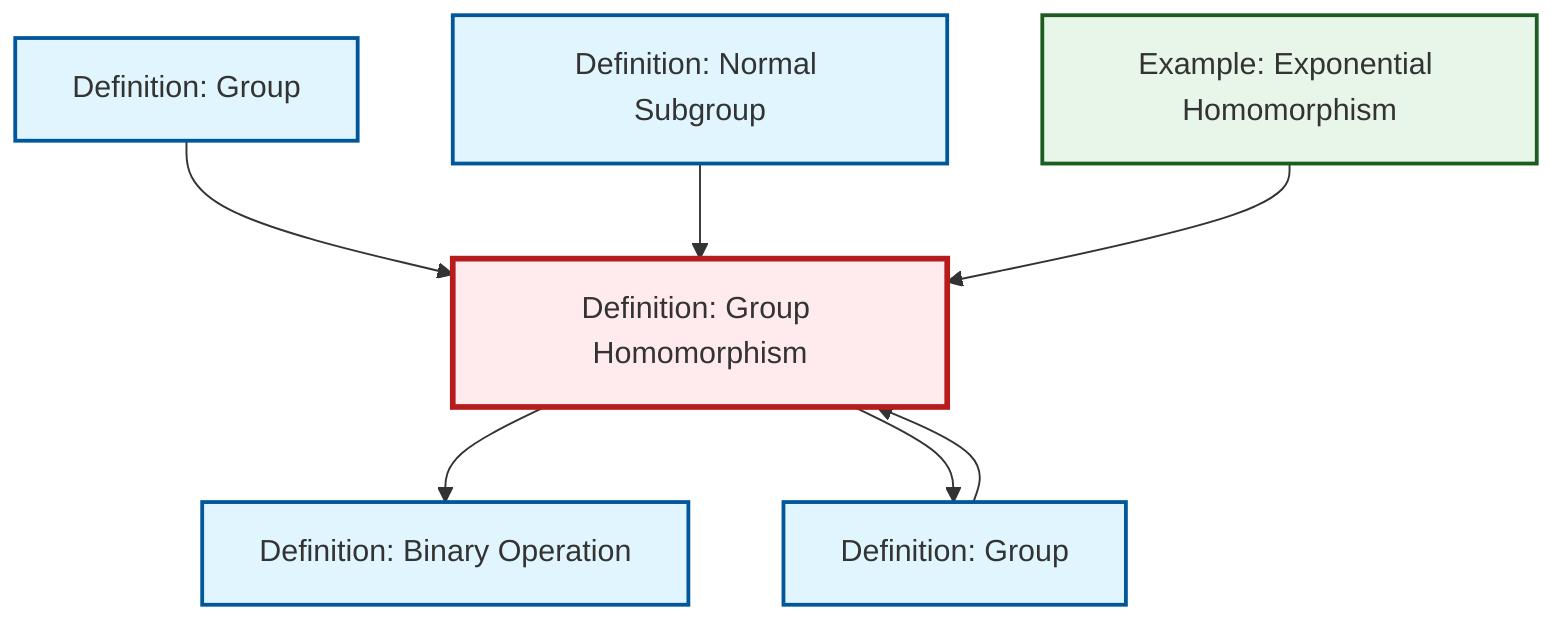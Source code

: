 graph TD
    classDef definition fill:#e1f5fe,stroke:#01579b,stroke-width:2px
    classDef theorem fill:#f3e5f5,stroke:#4a148c,stroke-width:2px
    classDef axiom fill:#fff3e0,stroke:#e65100,stroke-width:2px
    classDef example fill:#e8f5e9,stroke:#1b5e20,stroke-width:2px
    classDef current fill:#ffebee,stroke:#b71c1c,stroke-width:3px
    def-homomorphism["Definition: Group Homomorphism"]:::definition
    def-normal-subgroup["Definition: Normal Subgroup"]:::definition
    def-binary-operation["Definition: Binary Operation"]:::definition
    ex-exponential-homomorphism["Example: Exponential Homomorphism"]:::example
    def-group["Definition: Group"]:::definition
    def-group-example["Definition: Group"]:::definition
    def-group --> def-homomorphism
    def-group-example --> def-homomorphism
    def-homomorphism --> def-binary-operation
    def-homomorphism --> def-group
    def-normal-subgroup --> def-homomorphism
    ex-exponential-homomorphism --> def-homomorphism
    class def-homomorphism current